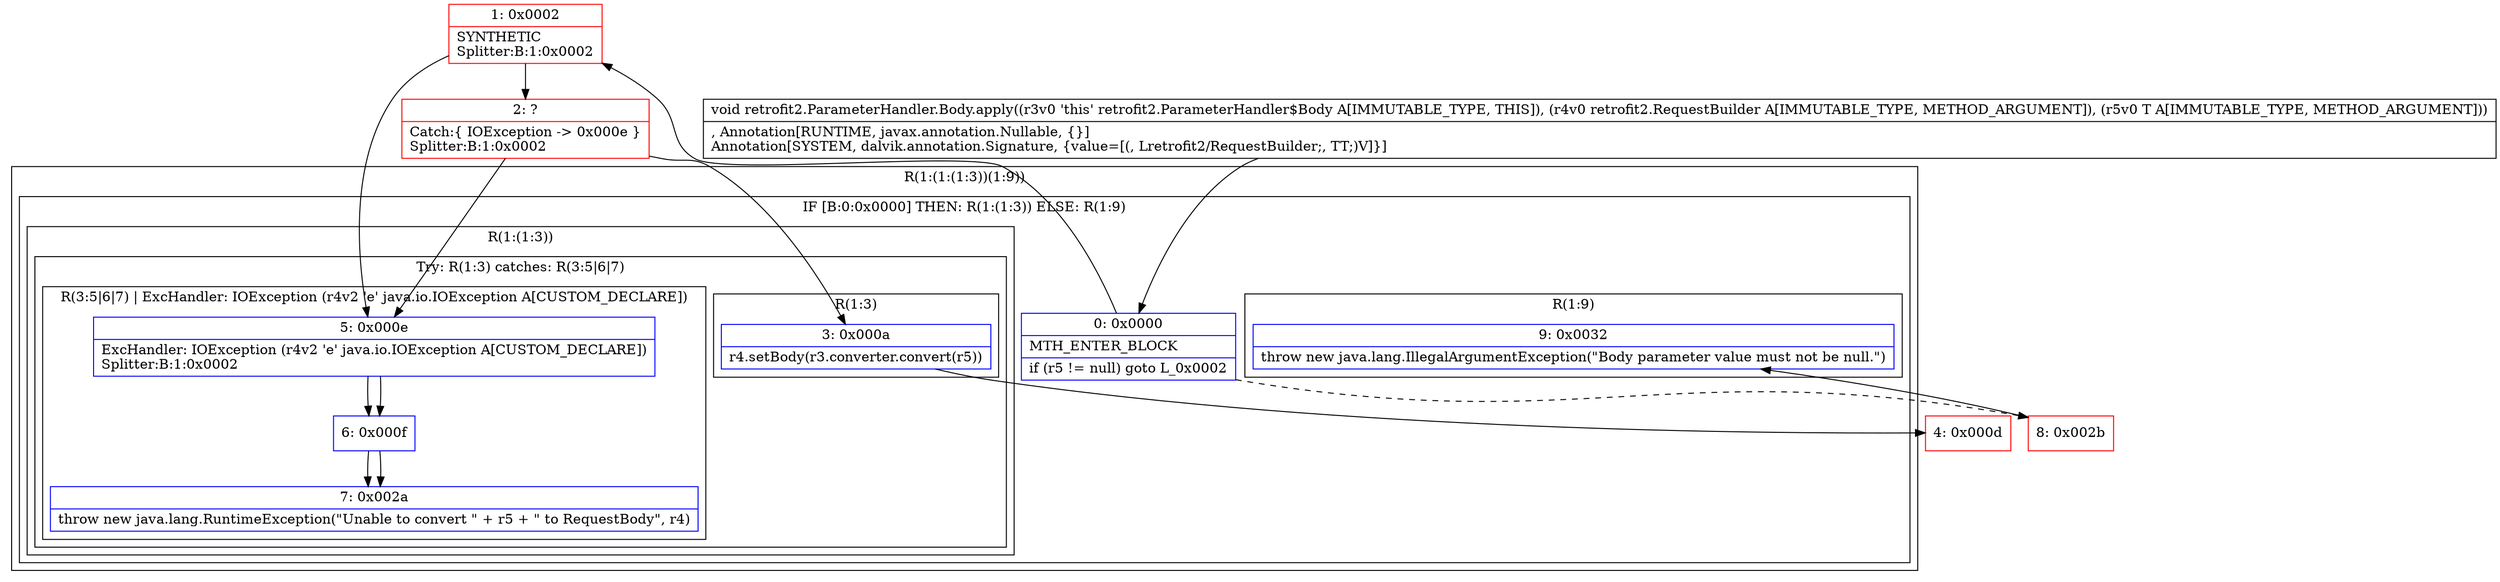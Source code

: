 digraph "CFG forretrofit2.ParameterHandler.Body.apply(Lretrofit2\/RequestBuilder;Ljava\/lang\/Object;)V" {
subgraph cluster_Region_516582618 {
label = "R(1:(1:(1:3))(1:9))";
node [shape=record,color=blue];
subgraph cluster_IfRegion_498089930 {
label = "IF [B:0:0x0000] THEN: R(1:(1:3)) ELSE: R(1:9)";
node [shape=record,color=blue];
Node_0 [shape=record,label="{0\:\ 0x0000|MTH_ENTER_BLOCK\l|if (r5 != null) goto L_0x0002\l}"];
subgraph cluster_Region_1306308649 {
label = "R(1:(1:3))";
node [shape=record,color=blue];
subgraph cluster_TryCatchRegion_1033763008 {
label = "Try: R(1:3) catches: R(3:5|6|7)";
node [shape=record,color=blue];
subgraph cluster_Region_1887239957 {
label = "R(1:3)";
node [shape=record,color=blue];
Node_3 [shape=record,label="{3\:\ 0x000a|r4.setBody(r3.converter.convert(r5))\l}"];
}
subgraph cluster_Region_1823391935 {
label = "R(3:5|6|7) | ExcHandler: IOException (r4v2 'e' java.io.IOException A[CUSTOM_DECLARE])\l";
node [shape=record,color=blue];
Node_5 [shape=record,label="{5\:\ 0x000e|ExcHandler: IOException (r4v2 'e' java.io.IOException A[CUSTOM_DECLARE])\lSplitter:B:1:0x0002\l}"];
Node_6 [shape=record,label="{6\:\ 0x000f}"];
Node_7 [shape=record,label="{7\:\ 0x002a|throw new java.lang.RuntimeException(\"Unable to convert \" + r5 + \" to RequestBody\", r4)\l}"];
}
}
}
subgraph cluster_Region_1155229947 {
label = "R(1:9)";
node [shape=record,color=blue];
Node_9 [shape=record,label="{9\:\ 0x0032|throw new java.lang.IllegalArgumentException(\"Body parameter value must not be null.\")\l}"];
}
}
}
subgraph cluster_Region_1823391935 {
label = "R(3:5|6|7) | ExcHandler: IOException (r4v2 'e' java.io.IOException A[CUSTOM_DECLARE])\l";
node [shape=record,color=blue];
Node_5 [shape=record,label="{5\:\ 0x000e|ExcHandler: IOException (r4v2 'e' java.io.IOException A[CUSTOM_DECLARE])\lSplitter:B:1:0x0002\l}"];
Node_6 [shape=record,label="{6\:\ 0x000f}"];
Node_7 [shape=record,label="{7\:\ 0x002a|throw new java.lang.RuntimeException(\"Unable to convert \" + r5 + \" to RequestBody\", r4)\l}"];
}
Node_1 [shape=record,color=red,label="{1\:\ 0x0002|SYNTHETIC\lSplitter:B:1:0x0002\l}"];
Node_2 [shape=record,color=red,label="{2\:\ ?|Catch:\{ IOException \-\> 0x000e \}\lSplitter:B:1:0x0002\l}"];
Node_4 [shape=record,color=red,label="{4\:\ 0x000d}"];
Node_8 [shape=record,color=red,label="{8\:\ 0x002b}"];
MethodNode[shape=record,label="{void retrofit2.ParameterHandler.Body.apply((r3v0 'this' retrofit2.ParameterHandler$Body A[IMMUTABLE_TYPE, THIS]), (r4v0 retrofit2.RequestBuilder A[IMMUTABLE_TYPE, METHOD_ARGUMENT]), (r5v0 T A[IMMUTABLE_TYPE, METHOD_ARGUMENT]))  | , Annotation[RUNTIME, javax.annotation.Nullable, \{\}]\lAnnotation[SYSTEM, dalvik.annotation.Signature, \{value=[(, Lretrofit2\/RequestBuilder;, TT;)V]\}]\l}"];
MethodNode -> Node_0;
Node_0 -> Node_1;
Node_0 -> Node_8[style=dashed];
Node_3 -> Node_4;
Node_5 -> Node_6;
Node_6 -> Node_7;
Node_5 -> Node_6;
Node_6 -> Node_7;
Node_1 -> Node_2;
Node_1 -> Node_5;
Node_2 -> Node_3;
Node_2 -> Node_5;
Node_8 -> Node_9;
}


